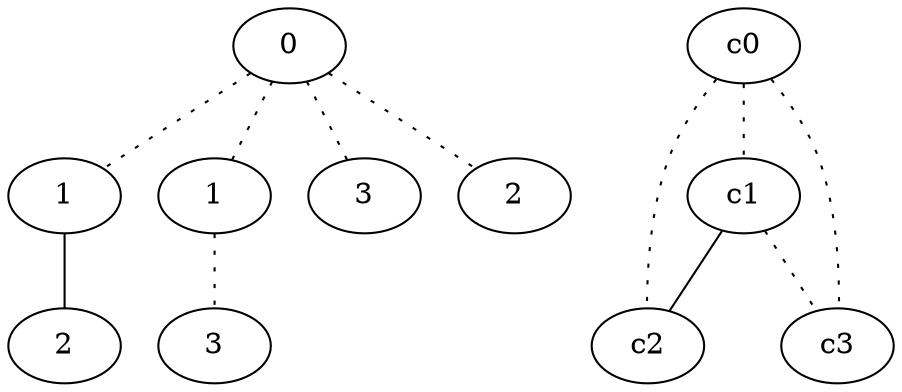 graph {
a0[label=0];
a1[label=1];
a2[label=2];
a3[label=1];
a4[label=3];
a5[label=3];
a6[label=2];
a0 -- a1 [style=dotted];
a0 -- a3 [style=dotted];
a0 -- a5 [style=dotted];
a0 -- a6 [style=dotted];
a1 -- a2;
a3 -- a4 [style=dotted];
c0 -- c1 [style=dotted];
c0 -- c2 [style=dotted];
c0 -- c3 [style=dotted];
c1 -- c2;
c1 -- c3 [style=dotted];
}
